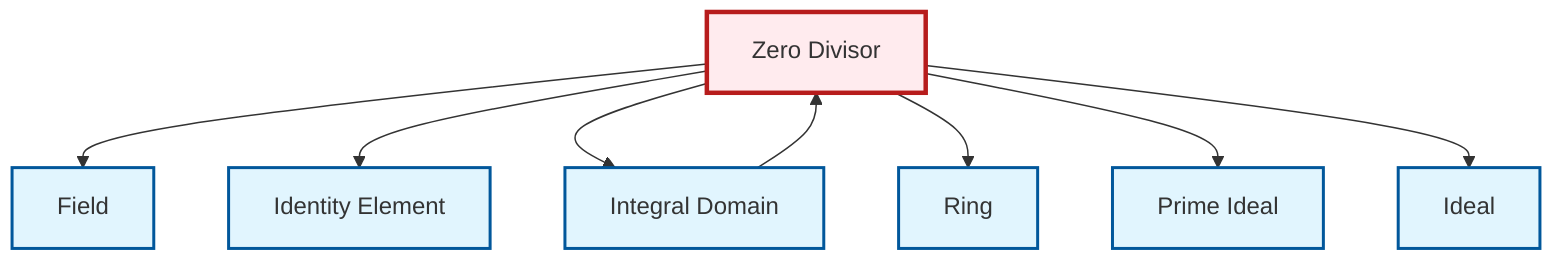 graph TD
    classDef definition fill:#e1f5fe,stroke:#01579b,stroke-width:2px
    classDef theorem fill:#f3e5f5,stroke:#4a148c,stroke-width:2px
    classDef axiom fill:#fff3e0,stroke:#e65100,stroke-width:2px
    classDef example fill:#e8f5e9,stroke:#1b5e20,stroke-width:2px
    classDef current fill:#ffebee,stroke:#b71c1c,stroke-width:3px
    def-ring["Ring"]:::definition
    def-field["Field"]:::definition
    def-zero-divisor["Zero Divisor"]:::definition
    def-identity-element["Identity Element"]:::definition
    def-integral-domain["Integral Domain"]:::definition
    def-prime-ideal["Prime Ideal"]:::definition
    def-ideal["Ideal"]:::definition
    def-zero-divisor --> def-field
    def-zero-divisor --> def-identity-element
    def-zero-divisor --> def-integral-domain
    def-zero-divisor --> def-ring
    def-zero-divisor --> def-prime-ideal
    def-integral-domain --> def-zero-divisor
    def-zero-divisor --> def-ideal
    class def-zero-divisor current
